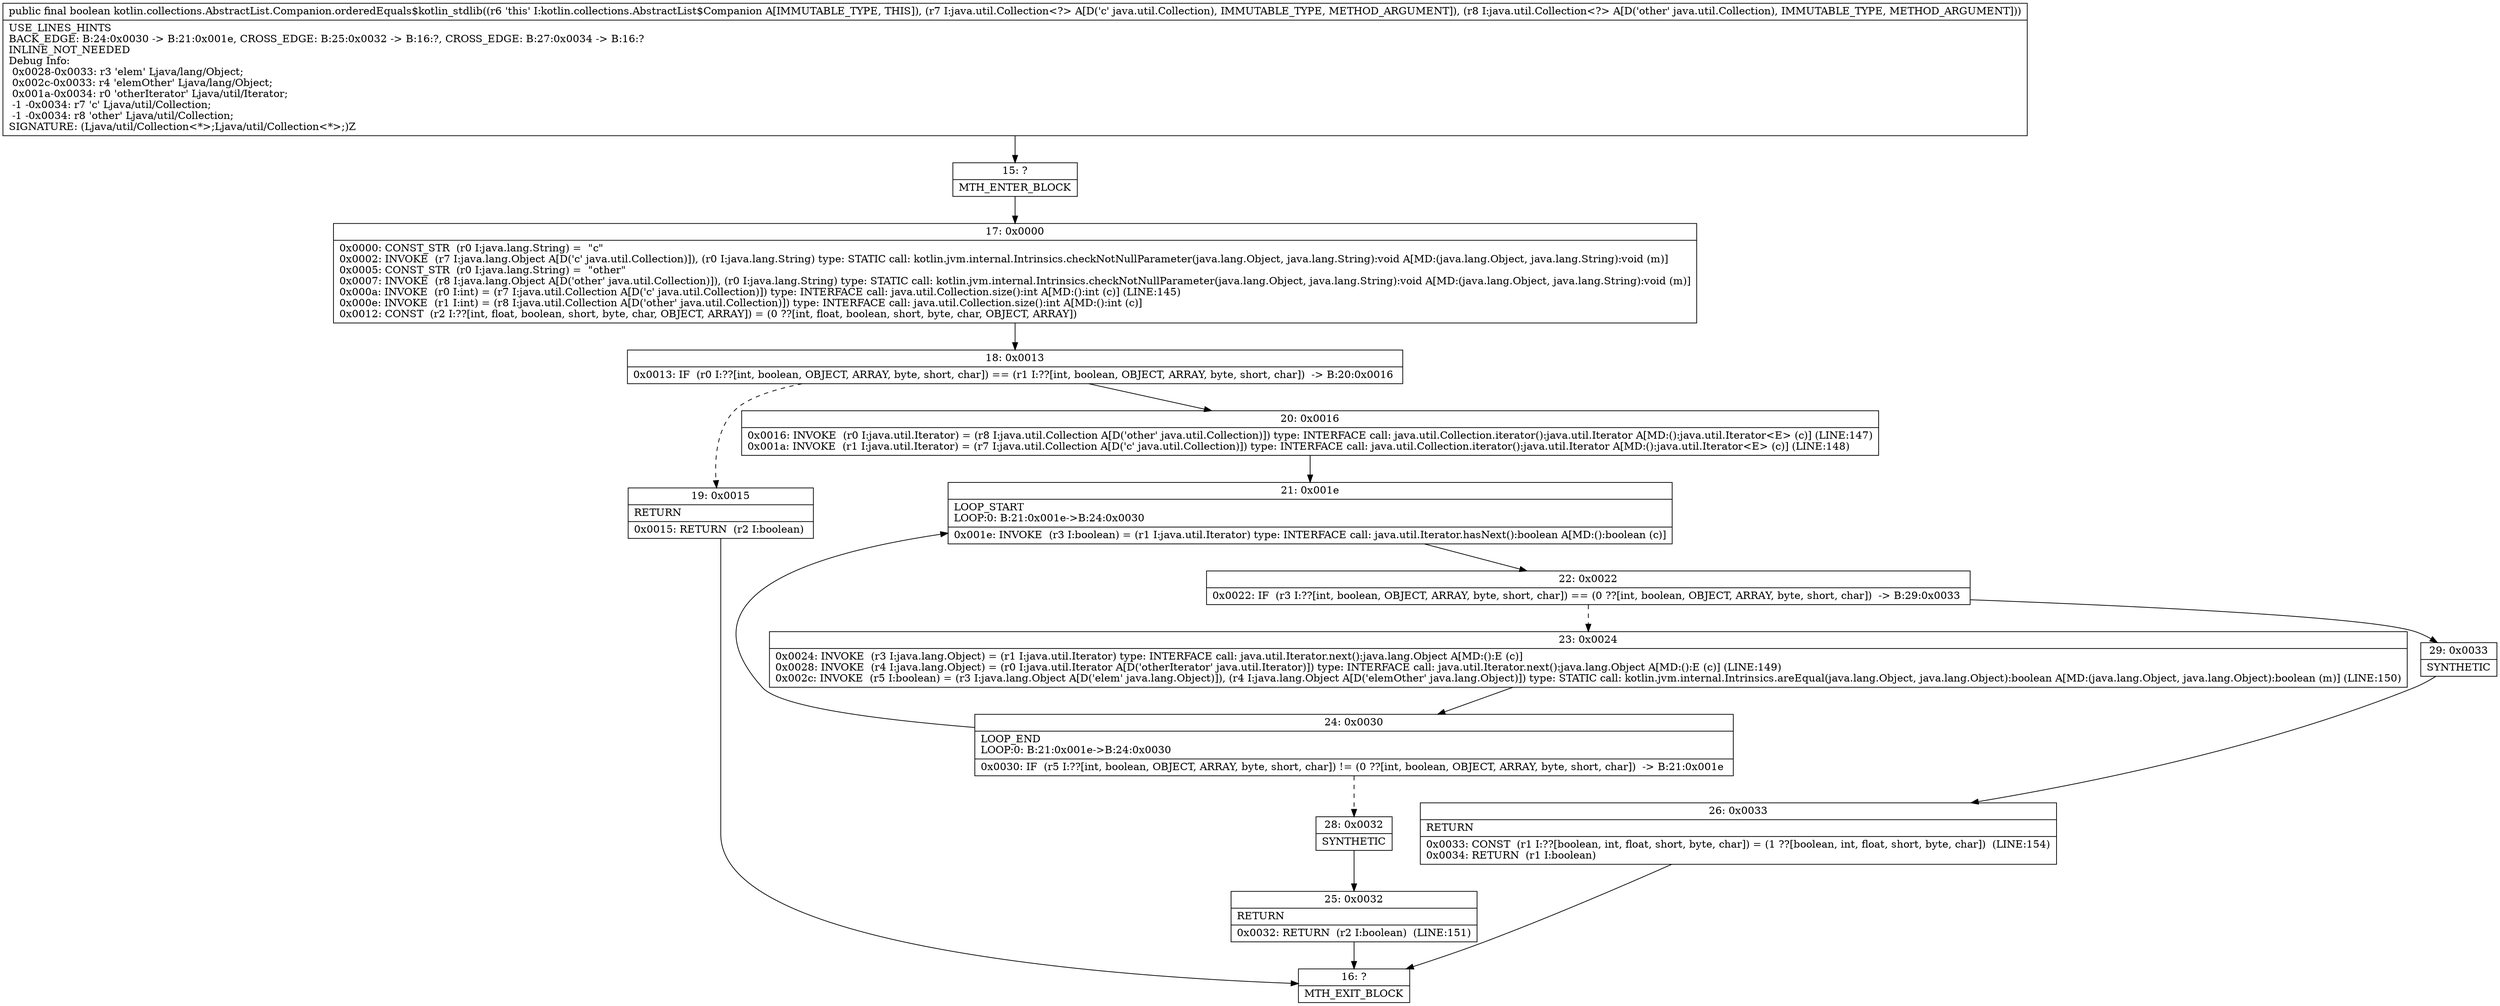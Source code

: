 digraph "CFG forkotlin.collections.AbstractList.Companion.orderedEquals$kotlin_stdlib(Ljava\/util\/Collection;Ljava\/util\/Collection;)Z" {
Node_15 [shape=record,label="{15\:\ ?|MTH_ENTER_BLOCK\l}"];
Node_17 [shape=record,label="{17\:\ 0x0000|0x0000: CONST_STR  (r0 I:java.lang.String) =  \"c\" \l0x0002: INVOKE  (r7 I:java.lang.Object A[D('c' java.util.Collection)]), (r0 I:java.lang.String) type: STATIC call: kotlin.jvm.internal.Intrinsics.checkNotNullParameter(java.lang.Object, java.lang.String):void A[MD:(java.lang.Object, java.lang.String):void (m)]\l0x0005: CONST_STR  (r0 I:java.lang.String) =  \"other\" \l0x0007: INVOKE  (r8 I:java.lang.Object A[D('other' java.util.Collection)]), (r0 I:java.lang.String) type: STATIC call: kotlin.jvm.internal.Intrinsics.checkNotNullParameter(java.lang.Object, java.lang.String):void A[MD:(java.lang.Object, java.lang.String):void (m)]\l0x000a: INVOKE  (r0 I:int) = (r7 I:java.util.Collection A[D('c' java.util.Collection)]) type: INTERFACE call: java.util.Collection.size():int A[MD:():int (c)] (LINE:145)\l0x000e: INVOKE  (r1 I:int) = (r8 I:java.util.Collection A[D('other' java.util.Collection)]) type: INTERFACE call: java.util.Collection.size():int A[MD:():int (c)]\l0x0012: CONST  (r2 I:??[int, float, boolean, short, byte, char, OBJECT, ARRAY]) = (0 ??[int, float, boolean, short, byte, char, OBJECT, ARRAY]) \l}"];
Node_18 [shape=record,label="{18\:\ 0x0013|0x0013: IF  (r0 I:??[int, boolean, OBJECT, ARRAY, byte, short, char]) == (r1 I:??[int, boolean, OBJECT, ARRAY, byte, short, char])  \-\> B:20:0x0016 \l}"];
Node_19 [shape=record,label="{19\:\ 0x0015|RETURN\l|0x0015: RETURN  (r2 I:boolean) \l}"];
Node_16 [shape=record,label="{16\:\ ?|MTH_EXIT_BLOCK\l}"];
Node_20 [shape=record,label="{20\:\ 0x0016|0x0016: INVOKE  (r0 I:java.util.Iterator) = (r8 I:java.util.Collection A[D('other' java.util.Collection)]) type: INTERFACE call: java.util.Collection.iterator():java.util.Iterator A[MD:():java.util.Iterator\<E\> (c)] (LINE:147)\l0x001a: INVOKE  (r1 I:java.util.Iterator) = (r7 I:java.util.Collection A[D('c' java.util.Collection)]) type: INTERFACE call: java.util.Collection.iterator():java.util.Iterator A[MD:():java.util.Iterator\<E\> (c)] (LINE:148)\l}"];
Node_21 [shape=record,label="{21\:\ 0x001e|LOOP_START\lLOOP:0: B:21:0x001e\-\>B:24:0x0030\l|0x001e: INVOKE  (r3 I:boolean) = (r1 I:java.util.Iterator) type: INTERFACE call: java.util.Iterator.hasNext():boolean A[MD:():boolean (c)]\l}"];
Node_22 [shape=record,label="{22\:\ 0x0022|0x0022: IF  (r3 I:??[int, boolean, OBJECT, ARRAY, byte, short, char]) == (0 ??[int, boolean, OBJECT, ARRAY, byte, short, char])  \-\> B:29:0x0033 \l}"];
Node_23 [shape=record,label="{23\:\ 0x0024|0x0024: INVOKE  (r3 I:java.lang.Object) = (r1 I:java.util.Iterator) type: INTERFACE call: java.util.Iterator.next():java.lang.Object A[MD:():E (c)]\l0x0028: INVOKE  (r4 I:java.lang.Object) = (r0 I:java.util.Iterator A[D('otherIterator' java.util.Iterator)]) type: INTERFACE call: java.util.Iterator.next():java.lang.Object A[MD:():E (c)] (LINE:149)\l0x002c: INVOKE  (r5 I:boolean) = (r3 I:java.lang.Object A[D('elem' java.lang.Object)]), (r4 I:java.lang.Object A[D('elemOther' java.lang.Object)]) type: STATIC call: kotlin.jvm.internal.Intrinsics.areEqual(java.lang.Object, java.lang.Object):boolean A[MD:(java.lang.Object, java.lang.Object):boolean (m)] (LINE:150)\l}"];
Node_24 [shape=record,label="{24\:\ 0x0030|LOOP_END\lLOOP:0: B:21:0x001e\-\>B:24:0x0030\l|0x0030: IF  (r5 I:??[int, boolean, OBJECT, ARRAY, byte, short, char]) != (0 ??[int, boolean, OBJECT, ARRAY, byte, short, char])  \-\> B:21:0x001e \l}"];
Node_28 [shape=record,label="{28\:\ 0x0032|SYNTHETIC\l}"];
Node_25 [shape=record,label="{25\:\ 0x0032|RETURN\l|0x0032: RETURN  (r2 I:boolean)  (LINE:151)\l}"];
Node_29 [shape=record,label="{29\:\ 0x0033|SYNTHETIC\l}"];
Node_26 [shape=record,label="{26\:\ 0x0033|RETURN\l|0x0033: CONST  (r1 I:??[boolean, int, float, short, byte, char]) = (1 ??[boolean, int, float, short, byte, char])  (LINE:154)\l0x0034: RETURN  (r1 I:boolean) \l}"];
MethodNode[shape=record,label="{public final boolean kotlin.collections.AbstractList.Companion.orderedEquals$kotlin_stdlib((r6 'this' I:kotlin.collections.AbstractList$Companion A[IMMUTABLE_TYPE, THIS]), (r7 I:java.util.Collection\<?\> A[D('c' java.util.Collection), IMMUTABLE_TYPE, METHOD_ARGUMENT]), (r8 I:java.util.Collection\<?\> A[D('other' java.util.Collection), IMMUTABLE_TYPE, METHOD_ARGUMENT]))  | USE_LINES_HINTS\lBACK_EDGE: B:24:0x0030 \-\> B:21:0x001e, CROSS_EDGE: B:25:0x0032 \-\> B:16:?, CROSS_EDGE: B:27:0x0034 \-\> B:16:?\lINLINE_NOT_NEEDED\lDebug Info:\l  0x0028\-0x0033: r3 'elem' Ljava\/lang\/Object;\l  0x002c\-0x0033: r4 'elemOther' Ljava\/lang\/Object;\l  0x001a\-0x0034: r0 'otherIterator' Ljava\/util\/Iterator;\l  \-1 \-0x0034: r7 'c' Ljava\/util\/Collection;\l  \-1 \-0x0034: r8 'other' Ljava\/util\/Collection;\lSIGNATURE: (Ljava\/util\/Collection\<*\>;Ljava\/util\/Collection\<*\>;)Z\l}"];
MethodNode -> Node_15;Node_15 -> Node_17;
Node_17 -> Node_18;
Node_18 -> Node_19[style=dashed];
Node_18 -> Node_20;
Node_19 -> Node_16;
Node_20 -> Node_21;
Node_21 -> Node_22;
Node_22 -> Node_23[style=dashed];
Node_22 -> Node_29;
Node_23 -> Node_24;
Node_24 -> Node_21;
Node_24 -> Node_28[style=dashed];
Node_28 -> Node_25;
Node_25 -> Node_16;
Node_29 -> Node_26;
Node_26 -> Node_16;
}

